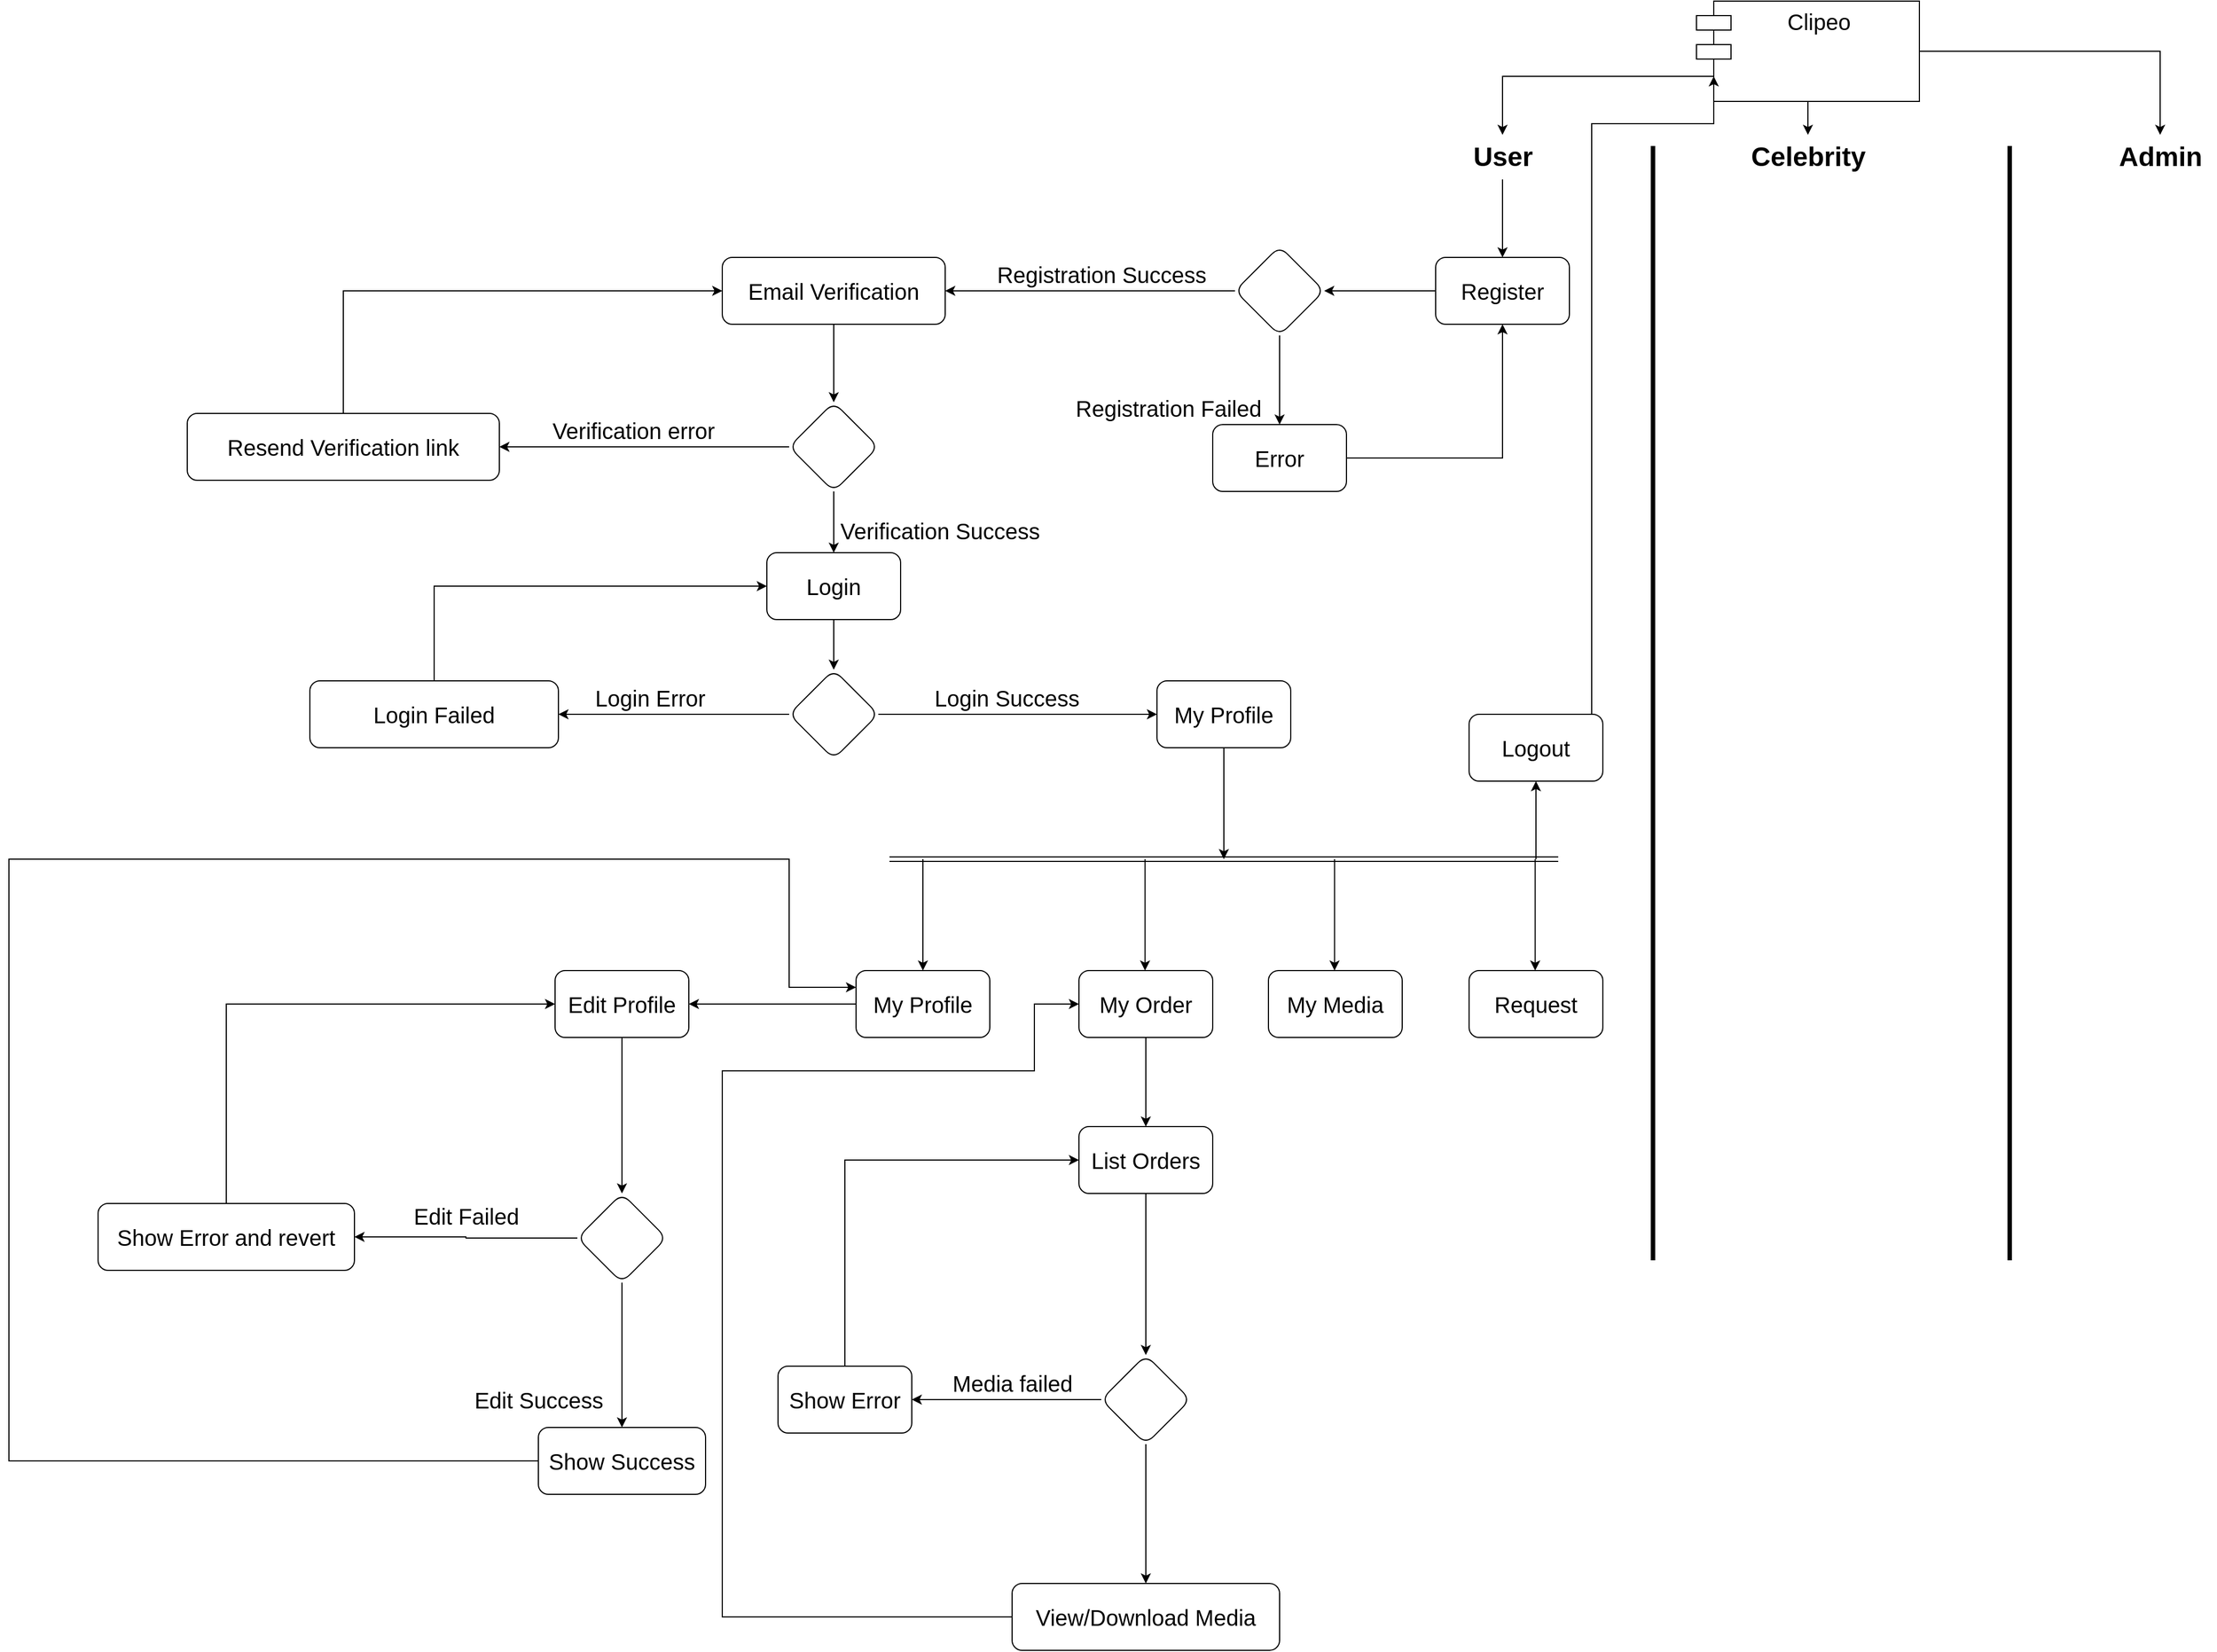 <mxfile version="19.0.2" type="github">
  <diagram name="Page-1" id="b5b7bab2-c9e2-2cf4-8b2a-24fd1a2a6d21">
    <mxGraphModel dx="4620" dy="1631" grid="1" gridSize="10" guides="1" tooltips="1" connect="1" arrows="1" fold="1" page="1" pageScale="1" pageWidth="827" pageHeight="1169" background="none" math="0" shadow="0">
      <root>
        <mxCell id="0" />
        <mxCell id="1" parent="0" />
        <mxCell id="h8Y5BwSyxX71zJAESl19-15" value="" style="edgeStyle=orthogonalEdgeStyle;rounded=0;orthogonalLoop=1;jettySize=auto;html=1;fontSize=20;" edge="1" parent="1" source="h8Y5BwSyxX71zJAESl19-1" target="h8Y5BwSyxX71zJAESl19-16">
          <mxGeometry relative="1" as="geometry">
            <mxPoint x="414.0" y="150" as="targetPoint" />
          </mxGeometry>
        </mxCell>
        <mxCell id="h8Y5BwSyxX71zJAESl19-18" style="edgeStyle=orthogonalEdgeStyle;rounded=0;orthogonalLoop=1;jettySize=auto;html=1;exitX=1;exitY=0.5;exitDx=0;exitDy=0;fontSize=20;entryX=0.5;entryY=0;entryDx=0;entryDy=0;" edge="1" parent="1" source="h8Y5BwSyxX71zJAESl19-1" target="h8Y5BwSyxX71zJAESl19-7">
          <mxGeometry relative="1" as="geometry">
            <mxPoint x="730" y="75.429" as="targetPoint" />
          </mxGeometry>
        </mxCell>
        <mxCell id="h8Y5BwSyxX71zJAESl19-1" value="Clipeo" style="shape=module;align=left;spacingLeft=20;align=center;verticalAlign=top;fontSize=20;direction=east;jettyWidth=31;jettyHeight=13;" vertex="1" parent="1">
          <mxGeometry x="314" y="30" width="200" height="90" as="geometry" />
        </mxCell>
        <mxCell id="h8Y5BwSyxX71zJAESl19-2" value="" style="line;strokeWidth=4;direction=south;html=1;perimeter=backbonePerimeter;points=[];outlineConnect=0;fontSize=20;" vertex="1" parent="1">
          <mxGeometry x="270" y="160" width="10" height="1000" as="geometry" />
        </mxCell>
        <mxCell id="h8Y5BwSyxX71zJAESl19-3" value="" style="line;strokeWidth=4;direction=south;html=1;perimeter=backbonePerimeter;points=[];outlineConnect=0;fontSize=20;" vertex="1" parent="1">
          <mxGeometry x="590" y="160" width="10" height="1000" as="geometry" />
        </mxCell>
        <mxCell id="h8Y5BwSyxX71zJAESl19-22" value="" style="edgeStyle=orthogonalEdgeStyle;rounded=0;orthogonalLoop=1;jettySize=auto;html=1;fontSize=20;" edge="1" parent="1" source="h8Y5BwSyxX71zJAESl19-5" target="h8Y5BwSyxX71zJAESl19-21">
          <mxGeometry relative="1" as="geometry" />
        </mxCell>
        <mxCell id="h8Y5BwSyxX71zJAESl19-5" value="User&lt;span style=&quot;color: rgba(0, 0, 0, 0); font-family: monospace; font-size: 0px; font-weight: 400; text-align: start;&quot;&gt;%3CmxGraphModel%3E%3Croot%3E%3CmxCell%20id%3D%220%22%2F%3E%3CmxCell%20id%3D%221%22%20parent%3D%220%22%2F%3E%3CmxCell%20id%3D%222%22%20value%3D%22%22%20style%3D%22line%3BstrokeWidth%3D4%3Bdirection%3Dsouth%3Bhtml%3D1%3Bperimeter%3DbackbonePerimeter%3Bpoints%3D%5B%5D%3BoutlineConnect%3D0%3BfontSize%3D20%3B%22%20vertex%3D%221%22%20parent%3D%221%22%3E%3CmxGeometry%20x%3D%22200%22%20y%3D%22160%22%20width%3D%2210%22%20height%3D%221000%22%20as%3D%22geometry%22%2F%3E%3C%2FmxCell%3E%3C%2Froot%3E%3C%2FmxGraphModel%3E&lt;/span&gt;" style="text;strokeColor=none;fillColor=none;html=1;fontSize=24;fontStyle=1;verticalAlign=middle;align=center;" vertex="1" parent="1">
          <mxGeometry x="90" y="150" width="100" height="40" as="geometry" />
        </mxCell>
        <mxCell id="h8Y5BwSyxX71zJAESl19-7" value="Admin" style="text;strokeColor=none;fillColor=none;html=1;fontSize=24;fontStyle=1;verticalAlign=middle;align=center;" vertex="1" parent="1">
          <mxGeometry x="680" y="150" width="100" height="40" as="geometry" />
        </mxCell>
        <mxCell id="h8Y5BwSyxX71zJAESl19-8" value="" style="edgeStyle=segmentEdgeStyle;endArrow=classic;html=1;rounded=0;fontSize=20;exitX=0;exitY=0.75;exitDx=15.5;exitDy=0;exitPerimeter=0;" edge="1" parent="1" source="h8Y5BwSyxX71zJAESl19-1" target="h8Y5BwSyxX71zJAESl19-5">
          <mxGeometry width="50" height="50" relative="1" as="geometry">
            <mxPoint x="90" y="110" as="sourcePoint" />
            <mxPoint x="140" y="60" as="targetPoint" />
          </mxGeometry>
        </mxCell>
        <mxCell id="h8Y5BwSyxX71zJAESl19-16" value="Celebrity" style="text;strokeColor=none;fillColor=none;html=1;fontSize=24;fontStyle=1;verticalAlign=middle;align=center;" vertex="1" parent="1">
          <mxGeometry x="364" y="150" width="100" height="40" as="geometry" />
        </mxCell>
        <mxCell id="h8Y5BwSyxX71zJAESl19-24" value="" style="edgeStyle=orthogonalEdgeStyle;rounded=0;orthogonalLoop=1;jettySize=auto;html=1;fontSize=20;" edge="1" parent="1" source="h8Y5BwSyxX71zJAESl19-21" target="h8Y5BwSyxX71zJAESl19-23">
          <mxGeometry relative="1" as="geometry" />
        </mxCell>
        <mxCell id="h8Y5BwSyxX71zJAESl19-21" value="Register" style="rounded=1;whiteSpace=wrap;html=1;fontSize=20;" vertex="1" parent="1">
          <mxGeometry x="80" y="260" width="120" height="60" as="geometry" />
        </mxCell>
        <mxCell id="h8Y5BwSyxX71zJAESl19-26" value="" style="edgeStyle=orthogonalEdgeStyle;rounded=0;orthogonalLoop=1;jettySize=auto;html=1;fontSize=20;" edge="1" parent="1" source="h8Y5BwSyxX71zJAESl19-23" target="h8Y5BwSyxX71zJAESl19-25">
          <mxGeometry relative="1" as="geometry" />
        </mxCell>
        <mxCell id="h8Y5BwSyxX71zJAESl19-28" value="" style="edgeStyle=orthogonalEdgeStyle;rounded=0;orthogonalLoop=1;jettySize=auto;html=1;fontSize=20;" edge="1" parent="1" source="h8Y5BwSyxX71zJAESl19-23" target="h8Y5BwSyxX71zJAESl19-27">
          <mxGeometry relative="1" as="geometry" />
        </mxCell>
        <mxCell id="h8Y5BwSyxX71zJAESl19-23" value="" style="rhombus;whiteSpace=wrap;html=1;fontSize=20;rounded=1;" vertex="1" parent="1">
          <mxGeometry x="-100" y="250" width="80" height="80" as="geometry" />
        </mxCell>
        <mxCell id="h8Y5BwSyxX71zJAESl19-33" value="" style="edgeStyle=orthogonalEdgeStyle;rounded=0;orthogonalLoop=1;jettySize=auto;html=1;fontSize=20;entryX=0.5;entryY=1;entryDx=0;entryDy=0;" edge="1" parent="1" source="h8Y5BwSyxX71zJAESl19-25" target="h8Y5BwSyxX71zJAESl19-21">
          <mxGeometry relative="1" as="geometry">
            <mxPoint x="140" y="520" as="targetPoint" />
            <Array as="points">
              <mxPoint x="140" y="440" />
            </Array>
          </mxGeometry>
        </mxCell>
        <mxCell id="h8Y5BwSyxX71zJAESl19-25" value="Error" style="whiteSpace=wrap;html=1;fontSize=20;rounded=1;" vertex="1" parent="1">
          <mxGeometry x="-120" y="410" width="120" height="60" as="geometry" />
        </mxCell>
        <mxCell id="h8Y5BwSyxX71zJAESl19-35" value="" style="edgeStyle=orthogonalEdgeStyle;rounded=0;orthogonalLoop=1;jettySize=auto;html=1;fontSize=20;" edge="1" parent="1" source="h8Y5BwSyxX71zJAESl19-27" target="h8Y5BwSyxX71zJAESl19-34">
          <mxGeometry relative="1" as="geometry" />
        </mxCell>
        <mxCell id="h8Y5BwSyxX71zJAESl19-27" value="Email Verification" style="whiteSpace=wrap;html=1;fontSize=20;rounded=1;" vertex="1" parent="1">
          <mxGeometry x="-560" y="260" width="200" height="60" as="geometry" />
        </mxCell>
        <mxCell id="h8Y5BwSyxX71zJAESl19-30" value="Registration Failed" style="text;html=1;align=center;verticalAlign=middle;resizable=0;points=[];autosize=1;strokeColor=none;fillColor=none;fontSize=20;" vertex="1" parent="1">
          <mxGeometry x="-250" y="380" width="180" height="30" as="geometry" />
        </mxCell>
        <mxCell id="h8Y5BwSyxX71zJAESl19-31" value="Registration Success" style="text;html=1;align=center;verticalAlign=middle;resizable=0;points=[];autosize=1;strokeColor=none;fillColor=none;fontSize=20;" vertex="1" parent="1">
          <mxGeometry x="-320" y="260" width="200" height="30" as="geometry" />
        </mxCell>
        <mxCell id="h8Y5BwSyxX71zJAESl19-37" value="" style="edgeStyle=orthogonalEdgeStyle;rounded=0;orthogonalLoop=1;jettySize=auto;html=1;fontSize=20;" edge="1" parent="1" source="h8Y5BwSyxX71zJAESl19-34" target="h8Y5BwSyxX71zJAESl19-36">
          <mxGeometry relative="1" as="geometry" />
        </mxCell>
        <mxCell id="h8Y5BwSyxX71zJAESl19-43" style="edgeStyle=orthogonalEdgeStyle;rounded=0;orthogonalLoop=1;jettySize=auto;html=1;exitX=0.5;exitY=1;exitDx=0;exitDy=0;fontSize=20;" edge="1" parent="1" source="h8Y5BwSyxX71zJAESl19-34" target="h8Y5BwSyxX71zJAESl19-40">
          <mxGeometry relative="1" as="geometry" />
        </mxCell>
        <mxCell id="h8Y5BwSyxX71zJAESl19-34" value="" style="rhombus;whiteSpace=wrap;html=1;fontSize=20;rounded=1;" vertex="1" parent="1">
          <mxGeometry x="-500" y="390" width="80" height="80" as="geometry" />
        </mxCell>
        <mxCell id="h8Y5BwSyxX71zJAESl19-44" style="edgeStyle=orthogonalEdgeStyle;rounded=0;orthogonalLoop=1;jettySize=auto;html=1;exitX=0.5;exitY=0;exitDx=0;exitDy=0;fontSize=20;entryX=0;entryY=0.5;entryDx=0;entryDy=0;" edge="1" parent="1" source="h8Y5BwSyxX71zJAESl19-36" target="h8Y5BwSyxX71zJAESl19-27">
          <mxGeometry relative="1" as="geometry">
            <mxPoint x="-899.857" y="290" as="targetPoint" />
          </mxGeometry>
        </mxCell>
        <mxCell id="h8Y5BwSyxX71zJAESl19-36" value="Resend Verification link" style="whiteSpace=wrap;html=1;fontSize=20;rounded=1;" vertex="1" parent="1">
          <mxGeometry x="-1040" y="400" width="280" height="60" as="geometry" />
        </mxCell>
        <mxCell id="h8Y5BwSyxX71zJAESl19-38" value="Verification error" style="text;html=1;align=center;verticalAlign=middle;resizable=0;points=[];autosize=1;strokeColor=none;fillColor=none;fontSize=20;" vertex="1" parent="1">
          <mxGeometry x="-720" y="400" width="160" height="30" as="geometry" />
        </mxCell>
        <mxCell id="h8Y5BwSyxX71zJAESl19-46" value="" style="edgeStyle=orthogonalEdgeStyle;rounded=0;orthogonalLoop=1;jettySize=auto;html=1;fontSize=20;" edge="1" parent="1" source="h8Y5BwSyxX71zJAESl19-40" target="h8Y5BwSyxX71zJAESl19-45">
          <mxGeometry relative="1" as="geometry" />
        </mxCell>
        <mxCell id="h8Y5BwSyxX71zJAESl19-40" value="Login" style="whiteSpace=wrap;html=1;fontSize=20;rounded=1;" vertex="1" parent="1">
          <mxGeometry x="-520" y="525" width="120" height="60" as="geometry" />
        </mxCell>
        <mxCell id="h8Y5BwSyxX71zJAESl19-42" value="Verification Success" style="text;html=1;align=center;verticalAlign=middle;resizable=0;points=[];autosize=1;strokeColor=none;fillColor=none;fontSize=20;" vertex="1" parent="1">
          <mxGeometry x="-460" y="490" width="190" height="30" as="geometry" />
        </mxCell>
        <mxCell id="h8Y5BwSyxX71zJAESl19-48" value="" style="edgeStyle=orthogonalEdgeStyle;rounded=0;orthogonalLoop=1;jettySize=auto;html=1;fontSize=20;" edge="1" parent="1" source="h8Y5BwSyxX71zJAESl19-45" target="h8Y5BwSyxX71zJAESl19-47">
          <mxGeometry relative="1" as="geometry" />
        </mxCell>
        <mxCell id="h8Y5BwSyxX71zJAESl19-52" value="" style="edgeStyle=orthogonalEdgeStyle;rounded=0;orthogonalLoop=1;jettySize=auto;html=1;fontSize=20;" edge="1" parent="1" source="h8Y5BwSyxX71zJAESl19-45" target="h8Y5BwSyxX71zJAESl19-51">
          <mxGeometry relative="1" as="geometry" />
        </mxCell>
        <mxCell id="h8Y5BwSyxX71zJAESl19-45" value="" style="rhombus;whiteSpace=wrap;html=1;fontSize=20;rounded=1;" vertex="1" parent="1">
          <mxGeometry x="-500" y="630" width="80" height="80" as="geometry" />
        </mxCell>
        <mxCell id="h8Y5BwSyxX71zJAESl19-50" style="edgeStyle=orthogonalEdgeStyle;rounded=0;orthogonalLoop=1;jettySize=auto;html=1;exitX=0.5;exitY=0;exitDx=0;exitDy=0;fontSize=20;entryX=0;entryY=0.5;entryDx=0;entryDy=0;" edge="1" parent="1" source="h8Y5BwSyxX71zJAESl19-47" target="h8Y5BwSyxX71zJAESl19-40">
          <mxGeometry relative="1" as="geometry">
            <mxPoint x="-818.429" y="650.0" as="targetPoint" />
          </mxGeometry>
        </mxCell>
        <mxCell id="h8Y5BwSyxX71zJAESl19-47" value="Login Failed" style="whiteSpace=wrap;html=1;fontSize=20;rounded=1;" vertex="1" parent="1">
          <mxGeometry x="-930" y="640" width="223" height="60" as="geometry" />
        </mxCell>
        <mxCell id="h8Y5BwSyxX71zJAESl19-49" value="Login Error" style="text;html=1;align=center;verticalAlign=middle;resizable=0;points=[];autosize=1;strokeColor=none;fillColor=none;fontSize=20;" vertex="1" parent="1">
          <mxGeometry x="-680" y="640" width="110" height="30" as="geometry" />
        </mxCell>
        <mxCell id="h8Y5BwSyxX71zJAESl19-55" style="edgeStyle=orthogonalEdgeStyle;rounded=0;orthogonalLoop=1;jettySize=auto;html=1;exitX=0.5;exitY=1;exitDx=0;exitDy=0;fontSize=20;" edge="1" parent="1" source="h8Y5BwSyxX71zJAESl19-51">
          <mxGeometry relative="1" as="geometry">
            <mxPoint x="-110" y="800" as="targetPoint" />
          </mxGeometry>
        </mxCell>
        <mxCell id="h8Y5BwSyxX71zJAESl19-51" value="My Profile" style="whiteSpace=wrap;html=1;fontSize=20;rounded=1;" vertex="1" parent="1">
          <mxGeometry x="-170" y="640" width="120" height="60" as="geometry" />
        </mxCell>
        <mxCell id="h8Y5BwSyxX71zJAESl19-53" value="Login Success" style="text;html=1;align=center;verticalAlign=middle;resizable=0;points=[];autosize=1;strokeColor=none;fillColor=none;fontSize=20;" vertex="1" parent="1">
          <mxGeometry x="-380" y="640" width="150" height="30" as="geometry" />
        </mxCell>
        <mxCell id="h8Y5BwSyxX71zJAESl19-54" value="" style="shape=link;html=1;rounded=0;fontSize=20;" edge="1" parent="1">
          <mxGeometry width="100" relative="1" as="geometry">
            <mxPoint x="-410" y="800" as="sourcePoint" />
            <mxPoint x="190" y="800" as="targetPoint" />
          </mxGeometry>
        </mxCell>
        <mxCell id="h8Y5BwSyxX71zJAESl19-70" value="" style="edgeStyle=orthogonalEdgeStyle;rounded=0;orthogonalLoop=1;jettySize=auto;html=1;fontSize=20;" edge="1" parent="1" source="h8Y5BwSyxX71zJAESl19-57" target="h8Y5BwSyxX71zJAESl19-71">
          <mxGeometry relative="1" as="geometry">
            <mxPoint x="-650" y="930" as="targetPoint" />
          </mxGeometry>
        </mxCell>
        <mxCell id="h8Y5BwSyxX71zJAESl19-57" value="My Profile" style="rounded=1;whiteSpace=wrap;html=1;fontSize=20;" vertex="1" parent="1">
          <mxGeometry x="-440" y="900" width="120" height="60" as="geometry" />
        </mxCell>
        <mxCell id="h8Y5BwSyxX71zJAESl19-85" value="" style="edgeStyle=orthogonalEdgeStyle;rounded=0;orthogonalLoop=1;jettySize=auto;html=1;fontSize=20;" edge="1" parent="1" source="h8Y5BwSyxX71zJAESl19-58" target="h8Y5BwSyxX71zJAESl19-84">
          <mxGeometry relative="1" as="geometry" />
        </mxCell>
        <mxCell id="h8Y5BwSyxX71zJAESl19-58" value="My Order" style="rounded=1;whiteSpace=wrap;html=1;fontSize=20;" vertex="1" parent="1">
          <mxGeometry x="-240" y="900" width="120" height="60" as="geometry" />
        </mxCell>
        <mxCell id="h8Y5BwSyxX71zJAESl19-59" value="My Media" style="rounded=1;whiteSpace=wrap;html=1;fontSize=20;" vertex="1" parent="1">
          <mxGeometry x="-70" y="900" width="120" height="60" as="geometry" />
        </mxCell>
        <mxCell id="h8Y5BwSyxX71zJAESl19-60" value="Request" style="rounded=1;whiteSpace=wrap;html=1;fontSize=20;" vertex="1" parent="1">
          <mxGeometry x="110" y="900" width="120" height="60" as="geometry" />
        </mxCell>
        <mxCell id="h8Y5BwSyxX71zJAESl19-68" style="edgeStyle=orthogonalEdgeStyle;rounded=0;orthogonalLoop=1;jettySize=auto;html=1;exitX=0.5;exitY=0;exitDx=0;exitDy=0;entryX=0;entryY=0.75;entryDx=15.5;entryDy=0;entryPerimeter=0;fontSize=20;" edge="1" parent="1" source="h8Y5BwSyxX71zJAESl19-61" target="h8Y5BwSyxX71zJAESl19-1">
          <mxGeometry relative="1" as="geometry">
            <Array as="points">
              <mxPoint x="220" y="670" />
              <mxPoint x="220" y="140" />
              <mxPoint x="329" y="140" />
            </Array>
          </mxGeometry>
        </mxCell>
        <mxCell id="h8Y5BwSyxX71zJAESl19-61" value="Logout" style="rounded=1;whiteSpace=wrap;html=1;fontSize=20;" vertex="1" parent="1">
          <mxGeometry x="110" y="670" width="120" height="60" as="geometry" />
        </mxCell>
        <mxCell id="h8Y5BwSyxX71zJAESl19-63" value="" style="endArrow=classic;html=1;rounded=0;fontSize=20;" edge="1" parent="1" target="h8Y5BwSyxX71zJAESl19-57">
          <mxGeometry width="50" height="50" relative="1" as="geometry">
            <mxPoint x="-380" y="800" as="sourcePoint" />
            <mxPoint x="-340" y="800" as="targetPoint" />
          </mxGeometry>
        </mxCell>
        <mxCell id="h8Y5BwSyxX71zJAESl19-64" value="" style="endArrow=classic;html=1;rounded=0;fontSize=20;" edge="1" parent="1">
          <mxGeometry width="50" height="50" relative="1" as="geometry">
            <mxPoint x="-180.71" y="800.0" as="sourcePoint" />
            <mxPoint x="-180.71" y="900.0" as="targetPoint" />
          </mxGeometry>
        </mxCell>
        <mxCell id="h8Y5BwSyxX71zJAESl19-65" value="" style="endArrow=classic;html=1;rounded=0;fontSize=20;" edge="1" parent="1">
          <mxGeometry width="50" height="50" relative="1" as="geometry">
            <mxPoint x="-10.71" y="800.0" as="sourcePoint" />
            <mxPoint x="-10.71" y="900.0" as="targetPoint" />
          </mxGeometry>
        </mxCell>
        <mxCell id="h8Y5BwSyxX71zJAESl19-66" value="" style="endArrow=classic;html=1;rounded=0;fontSize=20;" edge="1" parent="1">
          <mxGeometry width="50" height="50" relative="1" as="geometry">
            <mxPoint x="169.29" y="800.0" as="sourcePoint" />
            <mxPoint x="169.29" y="900.0" as="targetPoint" />
          </mxGeometry>
        </mxCell>
        <mxCell id="h8Y5BwSyxX71zJAESl19-67" value="" style="endArrow=classic;html=1;rounded=0;fontSize=20;entryX=0.5;entryY=1;entryDx=0;entryDy=0;" edge="1" parent="1" target="h8Y5BwSyxX71zJAESl19-61">
          <mxGeometry width="50" height="50" relative="1" as="geometry">
            <mxPoint x="170" y="800" as="sourcePoint" />
            <mxPoint x="260" y="760" as="targetPoint" />
          </mxGeometry>
        </mxCell>
        <mxCell id="h8Y5BwSyxX71zJAESl19-74" value="" style="edgeStyle=orthogonalEdgeStyle;rounded=0;orthogonalLoop=1;jettySize=auto;html=1;fontSize=20;" edge="1" parent="1" source="h8Y5BwSyxX71zJAESl19-71" target="h8Y5BwSyxX71zJAESl19-73">
          <mxGeometry relative="1" as="geometry" />
        </mxCell>
        <mxCell id="h8Y5BwSyxX71zJAESl19-71" value="Edit Profile" style="rounded=1;whiteSpace=wrap;html=1;fontSize=20;" vertex="1" parent="1">
          <mxGeometry x="-710" y="900.0" width="120" height="60" as="geometry" />
        </mxCell>
        <mxCell id="h8Y5BwSyxX71zJAESl19-76" value="" style="edgeStyle=orthogonalEdgeStyle;rounded=0;orthogonalLoop=1;jettySize=auto;html=1;fontSize=20;" edge="1" parent="1" source="h8Y5BwSyxX71zJAESl19-73" target="h8Y5BwSyxX71zJAESl19-75">
          <mxGeometry relative="1" as="geometry" />
        </mxCell>
        <mxCell id="h8Y5BwSyxX71zJAESl19-80" value="" style="edgeStyle=orthogonalEdgeStyle;rounded=0;orthogonalLoop=1;jettySize=auto;html=1;fontSize=20;" edge="1" parent="1" source="h8Y5BwSyxX71zJAESl19-73" target="h8Y5BwSyxX71zJAESl19-79">
          <mxGeometry relative="1" as="geometry" />
        </mxCell>
        <mxCell id="h8Y5BwSyxX71zJAESl19-73" value="" style="rhombus;whiteSpace=wrap;html=1;fontSize=20;rounded=1;" vertex="1" parent="1">
          <mxGeometry x="-690" y="1100.0" width="80" height="80" as="geometry" />
        </mxCell>
        <mxCell id="h8Y5BwSyxX71zJAESl19-78" style="edgeStyle=orthogonalEdgeStyle;rounded=0;orthogonalLoop=1;jettySize=auto;html=1;exitX=0.5;exitY=0;exitDx=0;exitDy=0;fontSize=20;entryX=0;entryY=0.5;entryDx=0;entryDy=0;" edge="1" parent="1" source="h8Y5BwSyxX71zJAESl19-75" target="h8Y5BwSyxX71zJAESl19-71">
          <mxGeometry relative="1" as="geometry">
            <mxPoint x="-1005.571" y="930.0" as="targetPoint" />
          </mxGeometry>
        </mxCell>
        <mxCell id="h8Y5BwSyxX71zJAESl19-75" value="Show Error and revert" style="whiteSpace=wrap;html=1;fontSize=20;rounded=1;" vertex="1" parent="1">
          <mxGeometry x="-1120" y="1109" width="230" height="60" as="geometry" />
        </mxCell>
        <mxCell id="h8Y5BwSyxX71zJAESl19-77" value="Edit Failed" style="text;html=1;align=center;verticalAlign=middle;resizable=0;points=[];autosize=1;strokeColor=none;fillColor=none;fontSize=20;" vertex="1" parent="1">
          <mxGeometry x="-845" y="1105" width="110" height="30" as="geometry" />
        </mxCell>
        <mxCell id="h8Y5BwSyxX71zJAESl19-83" style="edgeStyle=orthogonalEdgeStyle;rounded=0;orthogonalLoop=1;jettySize=auto;html=1;exitX=0;exitY=0.5;exitDx=0;exitDy=0;fontSize=20;entryX=0;entryY=0.25;entryDx=0;entryDy=0;" edge="1" parent="1" source="h8Y5BwSyxX71zJAESl19-79" target="h8Y5BwSyxX71zJAESl19-57">
          <mxGeometry relative="1" as="geometry">
            <mxPoint x="-500" y="920" as="targetPoint" />
            <Array as="points">
              <mxPoint x="-1200" y="1340" />
              <mxPoint x="-1200" y="800" />
              <mxPoint x="-500" y="800" />
              <mxPoint x="-500" y="915" />
            </Array>
          </mxGeometry>
        </mxCell>
        <mxCell id="h8Y5BwSyxX71zJAESl19-79" value="Show Success" style="whiteSpace=wrap;html=1;fontSize=20;rounded=1;" vertex="1" parent="1">
          <mxGeometry x="-725" y="1310" width="150" height="60" as="geometry" />
        </mxCell>
        <mxCell id="h8Y5BwSyxX71zJAESl19-81" value="Edit Success" style="text;html=1;align=center;verticalAlign=middle;resizable=0;points=[];autosize=1;strokeColor=none;fillColor=none;fontSize=20;" vertex="1" parent="1">
          <mxGeometry x="-790" y="1270" width="130" height="30" as="geometry" />
        </mxCell>
        <mxCell id="h8Y5BwSyxX71zJAESl19-87" value="" style="edgeStyle=orthogonalEdgeStyle;rounded=0;orthogonalLoop=1;jettySize=auto;html=1;fontSize=20;" edge="1" parent="1" source="h8Y5BwSyxX71zJAESl19-84" target="h8Y5BwSyxX71zJAESl19-86">
          <mxGeometry relative="1" as="geometry" />
        </mxCell>
        <mxCell id="h8Y5BwSyxX71zJAESl19-84" value="List Orders" style="whiteSpace=wrap;html=1;fontSize=20;rounded=1;" vertex="1" parent="1">
          <mxGeometry x="-240" y="1040" width="120" height="60" as="geometry" />
        </mxCell>
        <mxCell id="h8Y5BwSyxX71zJAESl19-89" value="" style="edgeStyle=orthogonalEdgeStyle;rounded=0;orthogonalLoop=1;jettySize=auto;html=1;fontSize=20;" edge="1" parent="1" source="h8Y5BwSyxX71zJAESl19-86" target="h8Y5BwSyxX71zJAESl19-88">
          <mxGeometry relative="1" as="geometry" />
        </mxCell>
        <mxCell id="h8Y5BwSyxX71zJAESl19-93" value="" style="edgeStyle=orthogonalEdgeStyle;rounded=0;orthogonalLoop=1;jettySize=auto;html=1;fontSize=20;" edge="1" parent="1" source="h8Y5BwSyxX71zJAESl19-86" target="h8Y5BwSyxX71zJAESl19-92">
          <mxGeometry relative="1" as="geometry" />
        </mxCell>
        <mxCell id="h8Y5BwSyxX71zJAESl19-86" value="" style="rhombus;whiteSpace=wrap;html=1;fontSize=20;rounded=1;" vertex="1" parent="1">
          <mxGeometry x="-220" y="1245" width="80" height="80" as="geometry" />
        </mxCell>
        <mxCell id="h8Y5BwSyxX71zJAESl19-91" style="edgeStyle=orthogonalEdgeStyle;rounded=0;orthogonalLoop=1;jettySize=auto;html=1;exitX=0.5;exitY=0;exitDx=0;exitDy=0;fontSize=20;entryX=0;entryY=0.5;entryDx=0;entryDy=0;" edge="1" parent="1" source="h8Y5BwSyxX71zJAESl19-88" target="h8Y5BwSyxX71zJAESl19-84">
          <mxGeometry relative="1" as="geometry">
            <mxPoint x="-449.857" y="1060.0" as="targetPoint" />
          </mxGeometry>
        </mxCell>
        <mxCell id="h8Y5BwSyxX71zJAESl19-88" value="Show Error" style="whiteSpace=wrap;html=1;fontSize=20;rounded=1;" vertex="1" parent="1">
          <mxGeometry x="-510" y="1255" width="120" height="60" as="geometry" />
        </mxCell>
        <mxCell id="h8Y5BwSyxX71zJAESl19-90" value="Media failed" style="text;html=1;align=center;verticalAlign=middle;resizable=0;points=[];autosize=1;strokeColor=none;fillColor=none;fontSize=20;" vertex="1" parent="1">
          <mxGeometry x="-360" y="1255" width="120" height="30" as="geometry" />
        </mxCell>
        <mxCell id="h8Y5BwSyxX71zJAESl19-94" style="edgeStyle=orthogonalEdgeStyle;rounded=0;orthogonalLoop=1;jettySize=auto;html=1;exitX=0;exitY=0.5;exitDx=0;exitDy=0;fontSize=20;entryX=0;entryY=0.5;entryDx=0;entryDy=0;" edge="1" parent="1" source="h8Y5BwSyxX71zJAESl19-92" target="h8Y5BwSyxX71zJAESl19-58">
          <mxGeometry relative="1" as="geometry">
            <mxPoint x="-280" y="930" as="targetPoint" />
            <Array as="points">
              <mxPoint x="-560" y="1480" />
              <mxPoint x="-560" y="990" />
              <mxPoint x="-280" y="990" />
              <mxPoint x="-280" y="930" />
            </Array>
          </mxGeometry>
        </mxCell>
        <mxCell id="h8Y5BwSyxX71zJAESl19-92" value="View/Download Media" style="whiteSpace=wrap;html=1;fontSize=20;rounded=1;" vertex="1" parent="1">
          <mxGeometry x="-300" y="1450" width="240" height="60" as="geometry" />
        </mxCell>
      </root>
    </mxGraphModel>
  </diagram>
</mxfile>
